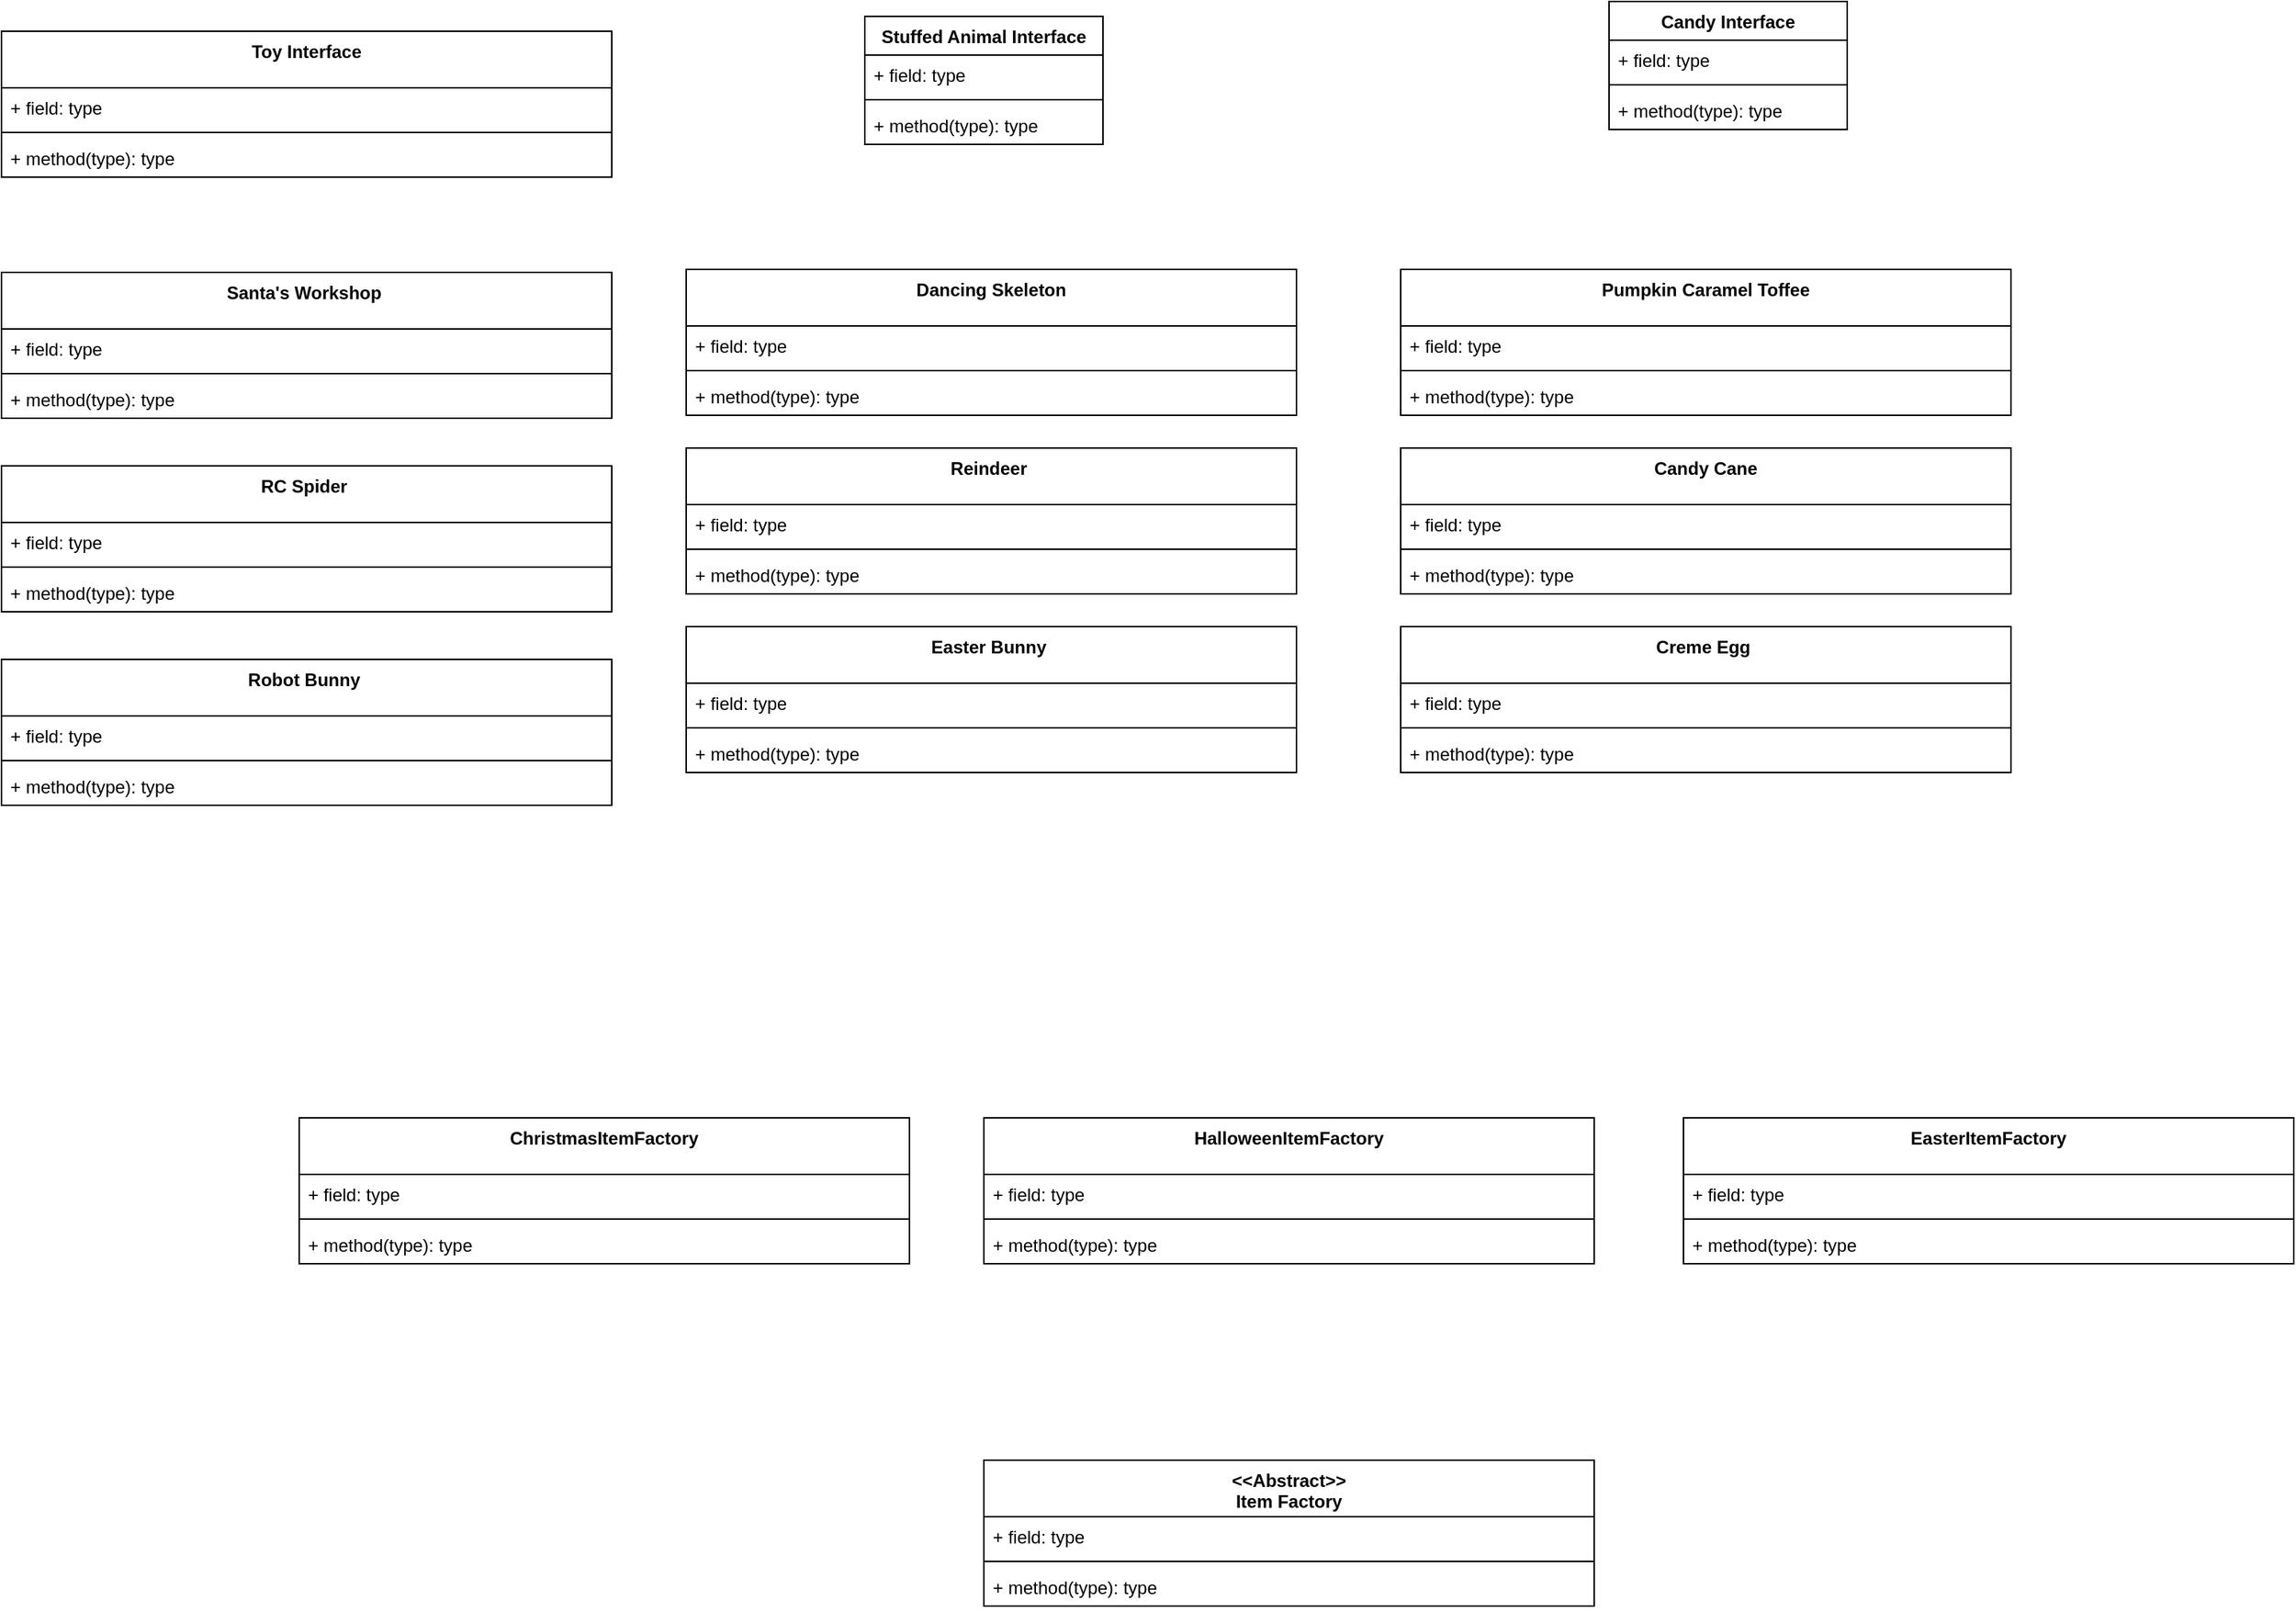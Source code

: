 <mxfile version="12.8.4"><diagram id="TefECViXgmcrna8e-M8M" name="Page-1"><mxGraphModel dx="960" dy="1074" grid="1" gridSize="10" guides="1" tooltips="1" connect="1" arrows="1" fold="1" page="1" pageScale="1" pageWidth="850" pageHeight="1100" math="0" shadow="0"><root><mxCell id="0"/><mxCell id="1" parent="0"/><mxCell id="UjAh9u83INAsxgip-BTx-1" value="Toy Interface" style="swimlane;fontStyle=1;align=center;verticalAlign=top;childLayout=stackLayout;horizontal=1;startSize=38;horizontalStack=0;resizeParent=1;resizeParentMax=0;resizeLast=0;collapsible=1;marginBottom=0;strokeColor=#000000;" vertex="1" parent="1"><mxGeometry x="20" y="230" width="410" height="98" as="geometry"/></mxCell><mxCell id="UjAh9u83INAsxgip-BTx-2" value="+ field: type" style="text;strokeColor=none;fillColor=none;align=left;verticalAlign=top;spacingLeft=4;spacingRight=4;overflow=hidden;rotatable=0;points=[[0,0.5],[1,0.5]];portConstraint=eastwest;" vertex="1" parent="UjAh9u83INAsxgip-BTx-1"><mxGeometry y="38" width="410" height="26" as="geometry"/></mxCell><mxCell id="UjAh9u83INAsxgip-BTx-3" value="" style="line;strokeWidth=1;fillColor=none;align=left;verticalAlign=middle;spacingTop=-1;spacingLeft=3;spacingRight=3;rotatable=0;labelPosition=right;points=[];portConstraint=eastwest;" vertex="1" parent="UjAh9u83INAsxgip-BTx-1"><mxGeometry y="64" width="410" height="8" as="geometry"/></mxCell><mxCell id="UjAh9u83INAsxgip-BTx-4" value="+ method(type): type" style="text;strokeColor=none;fillColor=none;align=left;verticalAlign=top;spacingLeft=4;spacingRight=4;overflow=hidden;rotatable=0;points=[[0,0.5],[1,0.5]];portConstraint=eastwest;" vertex="1" parent="UjAh9u83INAsxgip-BTx-1"><mxGeometry y="72" width="410" height="26" as="geometry"/></mxCell><mxCell id="UjAh9u83INAsxgip-BTx-5" value="Santa's Workshop " style="swimlane;fontStyle=1;align=center;verticalAlign=top;childLayout=stackLayout;horizontal=1;startSize=38;horizontalStack=0;resizeParent=1;resizeParentMax=0;resizeLast=0;collapsible=1;marginBottom=0;strokeColor=#000000;" vertex="1" parent="1"><mxGeometry x="20" y="392" width="410" height="98" as="geometry"/></mxCell><mxCell id="UjAh9u83INAsxgip-BTx-6" value="+ field: type" style="text;strokeColor=none;fillColor=none;align=left;verticalAlign=top;spacingLeft=4;spacingRight=4;overflow=hidden;rotatable=0;points=[[0,0.5],[1,0.5]];portConstraint=eastwest;" vertex="1" parent="UjAh9u83INAsxgip-BTx-5"><mxGeometry y="38" width="410" height="26" as="geometry"/></mxCell><mxCell id="UjAh9u83INAsxgip-BTx-7" value="" style="line;strokeWidth=1;fillColor=none;align=left;verticalAlign=middle;spacingTop=-1;spacingLeft=3;spacingRight=3;rotatable=0;labelPosition=right;points=[];portConstraint=eastwest;" vertex="1" parent="UjAh9u83INAsxgip-BTx-5"><mxGeometry y="64" width="410" height="8" as="geometry"/></mxCell><mxCell id="UjAh9u83INAsxgip-BTx-8" value="+ method(type): type" style="text;strokeColor=none;fillColor=none;align=left;verticalAlign=top;spacingLeft=4;spacingRight=4;overflow=hidden;rotatable=0;points=[[0,0.5],[1,0.5]];portConstraint=eastwest;" vertex="1" parent="UjAh9u83INAsxgip-BTx-5"><mxGeometry y="72" width="410" height="26" as="geometry"/></mxCell><mxCell id="UjAh9u83INAsxgip-BTx-9" value="RC Spider " style="swimlane;fontStyle=1;align=center;verticalAlign=top;childLayout=stackLayout;horizontal=1;startSize=38;horizontalStack=0;resizeParent=1;resizeParentMax=0;resizeLast=0;collapsible=1;marginBottom=0;strokeColor=#000000;" vertex="1" parent="1"><mxGeometry x="20" y="522" width="410" height="98" as="geometry"/></mxCell><mxCell id="UjAh9u83INAsxgip-BTx-10" value="+ field: type" style="text;strokeColor=none;fillColor=none;align=left;verticalAlign=top;spacingLeft=4;spacingRight=4;overflow=hidden;rotatable=0;points=[[0,0.5],[1,0.5]];portConstraint=eastwest;" vertex="1" parent="UjAh9u83INAsxgip-BTx-9"><mxGeometry y="38" width="410" height="26" as="geometry"/></mxCell><mxCell id="UjAh9u83INAsxgip-BTx-11" value="" style="line;strokeWidth=1;fillColor=none;align=left;verticalAlign=middle;spacingTop=-1;spacingLeft=3;spacingRight=3;rotatable=0;labelPosition=right;points=[];portConstraint=eastwest;" vertex="1" parent="UjAh9u83INAsxgip-BTx-9"><mxGeometry y="64" width="410" height="8" as="geometry"/></mxCell><mxCell id="UjAh9u83INAsxgip-BTx-12" value="+ method(type): type" style="text;strokeColor=none;fillColor=none;align=left;verticalAlign=top;spacingLeft=4;spacingRight=4;overflow=hidden;rotatable=0;points=[[0,0.5],[1,0.5]];portConstraint=eastwest;" vertex="1" parent="UjAh9u83INAsxgip-BTx-9"><mxGeometry y="72" width="410" height="26" as="geometry"/></mxCell><mxCell id="UjAh9u83INAsxgip-BTx-13" value="Robot Bunny " style="swimlane;fontStyle=1;align=center;verticalAlign=top;childLayout=stackLayout;horizontal=1;startSize=38;horizontalStack=0;resizeParent=1;resizeParentMax=0;resizeLast=0;collapsible=1;marginBottom=0;strokeColor=#000000;" vertex="1" parent="1"><mxGeometry x="20" y="652" width="410" height="98" as="geometry"/></mxCell><mxCell id="UjAh9u83INAsxgip-BTx-14" value="+ field: type" style="text;strokeColor=none;fillColor=none;align=left;verticalAlign=top;spacingLeft=4;spacingRight=4;overflow=hidden;rotatable=0;points=[[0,0.5],[1,0.5]];portConstraint=eastwest;" vertex="1" parent="UjAh9u83INAsxgip-BTx-13"><mxGeometry y="38" width="410" height="26" as="geometry"/></mxCell><mxCell id="UjAh9u83INAsxgip-BTx-15" value="" style="line;strokeWidth=1;fillColor=none;align=left;verticalAlign=middle;spacingTop=-1;spacingLeft=3;spacingRight=3;rotatable=0;labelPosition=right;points=[];portConstraint=eastwest;" vertex="1" parent="UjAh9u83INAsxgip-BTx-13"><mxGeometry y="64" width="410" height="8" as="geometry"/></mxCell><mxCell id="UjAh9u83INAsxgip-BTx-16" value="+ method(type): type" style="text;strokeColor=none;fillColor=none;align=left;verticalAlign=top;spacingLeft=4;spacingRight=4;overflow=hidden;rotatable=0;points=[[0,0.5],[1,0.5]];portConstraint=eastwest;" vertex="1" parent="UjAh9u83INAsxgip-BTx-13"><mxGeometry y="72" width="410" height="26" as="geometry"/></mxCell><mxCell id="UjAh9u83INAsxgip-BTx-17" value="Stuffed Animal Interface" style="swimlane;fontStyle=1;align=center;verticalAlign=top;childLayout=stackLayout;horizontal=1;startSize=26;horizontalStack=0;resizeParent=1;resizeParentMax=0;resizeLast=0;collapsible=1;marginBottom=0;strokeColor=#000000;" vertex="1" parent="1"><mxGeometry x="600" y="220" width="160" height="86" as="geometry"/></mxCell><mxCell id="UjAh9u83INAsxgip-BTx-18" value="+ field: type" style="text;strokeColor=none;fillColor=none;align=left;verticalAlign=top;spacingLeft=4;spacingRight=4;overflow=hidden;rotatable=0;points=[[0,0.5],[1,0.5]];portConstraint=eastwest;" vertex="1" parent="UjAh9u83INAsxgip-BTx-17"><mxGeometry y="26" width="160" height="26" as="geometry"/></mxCell><mxCell id="UjAh9u83INAsxgip-BTx-19" value="" style="line;strokeWidth=1;fillColor=none;align=left;verticalAlign=middle;spacingTop=-1;spacingLeft=3;spacingRight=3;rotatable=0;labelPosition=right;points=[];portConstraint=eastwest;" vertex="1" parent="UjAh9u83INAsxgip-BTx-17"><mxGeometry y="52" width="160" height="8" as="geometry"/></mxCell><mxCell id="UjAh9u83INAsxgip-BTx-20" value="+ method(type): type" style="text;strokeColor=none;fillColor=none;align=left;verticalAlign=top;spacingLeft=4;spacingRight=4;overflow=hidden;rotatable=0;points=[[0,0.5],[1,0.5]];portConstraint=eastwest;" vertex="1" parent="UjAh9u83INAsxgip-BTx-17"><mxGeometry y="60" width="160" height="26" as="geometry"/></mxCell><mxCell id="UjAh9u83INAsxgip-BTx-21" value="Dancing Skeleton" style="swimlane;fontStyle=1;align=center;verticalAlign=top;childLayout=stackLayout;horizontal=1;startSize=38;horizontalStack=0;resizeParent=1;resizeParentMax=0;resizeLast=0;collapsible=1;marginBottom=0;strokeColor=#000000;" vertex="1" parent="1"><mxGeometry x="480" y="390" width="410" height="98" as="geometry"/></mxCell><mxCell id="UjAh9u83INAsxgip-BTx-22" value="+ field: type" style="text;strokeColor=none;fillColor=none;align=left;verticalAlign=top;spacingLeft=4;spacingRight=4;overflow=hidden;rotatable=0;points=[[0,0.5],[1,0.5]];portConstraint=eastwest;" vertex="1" parent="UjAh9u83INAsxgip-BTx-21"><mxGeometry y="38" width="410" height="26" as="geometry"/></mxCell><mxCell id="UjAh9u83INAsxgip-BTx-23" value="" style="line;strokeWidth=1;fillColor=none;align=left;verticalAlign=middle;spacingTop=-1;spacingLeft=3;spacingRight=3;rotatable=0;labelPosition=right;points=[];portConstraint=eastwest;" vertex="1" parent="UjAh9u83INAsxgip-BTx-21"><mxGeometry y="64" width="410" height="8" as="geometry"/></mxCell><mxCell id="UjAh9u83INAsxgip-BTx-24" value="+ method(type): type" style="text;strokeColor=none;fillColor=none;align=left;verticalAlign=top;spacingLeft=4;spacingRight=4;overflow=hidden;rotatable=0;points=[[0,0.5],[1,0.5]];portConstraint=eastwest;" vertex="1" parent="UjAh9u83INAsxgip-BTx-21"><mxGeometry y="72" width="410" height="26" as="geometry"/></mxCell><mxCell id="UjAh9u83INAsxgip-BTx-25" value="Reindeer " style="swimlane;fontStyle=1;align=center;verticalAlign=top;childLayout=stackLayout;horizontal=1;startSize=38;horizontalStack=0;resizeParent=1;resizeParentMax=0;resizeLast=0;collapsible=1;marginBottom=0;strokeColor=#000000;" vertex="1" parent="1"><mxGeometry x="480" y="510" width="410" height="98" as="geometry"/></mxCell><mxCell id="UjAh9u83INAsxgip-BTx-26" value="+ field: type" style="text;strokeColor=none;fillColor=none;align=left;verticalAlign=top;spacingLeft=4;spacingRight=4;overflow=hidden;rotatable=0;points=[[0,0.5],[1,0.5]];portConstraint=eastwest;" vertex="1" parent="UjAh9u83INAsxgip-BTx-25"><mxGeometry y="38" width="410" height="26" as="geometry"/></mxCell><mxCell id="UjAh9u83INAsxgip-BTx-27" value="" style="line;strokeWidth=1;fillColor=none;align=left;verticalAlign=middle;spacingTop=-1;spacingLeft=3;spacingRight=3;rotatable=0;labelPosition=right;points=[];portConstraint=eastwest;" vertex="1" parent="UjAh9u83INAsxgip-BTx-25"><mxGeometry y="64" width="410" height="8" as="geometry"/></mxCell><mxCell id="UjAh9u83INAsxgip-BTx-28" value="+ method(type): type" style="text;strokeColor=none;fillColor=none;align=left;verticalAlign=top;spacingLeft=4;spacingRight=4;overflow=hidden;rotatable=0;points=[[0,0.5],[1,0.5]];portConstraint=eastwest;" vertex="1" parent="UjAh9u83INAsxgip-BTx-25"><mxGeometry y="72" width="410" height="26" as="geometry"/></mxCell><mxCell id="UjAh9u83INAsxgip-BTx-29" value="Easter Bunny &#10;" style="swimlane;fontStyle=1;align=center;verticalAlign=top;childLayout=stackLayout;horizontal=1;startSize=38;horizontalStack=0;resizeParent=1;resizeParentMax=0;resizeLast=0;collapsible=1;marginBottom=0;strokeColor=#000000;" vertex="1" parent="1"><mxGeometry x="480" y="630" width="410" height="98" as="geometry"/></mxCell><mxCell id="UjAh9u83INAsxgip-BTx-30" value="+ field: type" style="text;strokeColor=none;fillColor=none;align=left;verticalAlign=top;spacingLeft=4;spacingRight=4;overflow=hidden;rotatable=0;points=[[0,0.5],[1,0.5]];portConstraint=eastwest;" vertex="1" parent="UjAh9u83INAsxgip-BTx-29"><mxGeometry y="38" width="410" height="26" as="geometry"/></mxCell><mxCell id="UjAh9u83INAsxgip-BTx-31" value="" style="line;strokeWidth=1;fillColor=none;align=left;verticalAlign=middle;spacingTop=-1;spacingLeft=3;spacingRight=3;rotatable=0;labelPosition=right;points=[];portConstraint=eastwest;" vertex="1" parent="UjAh9u83INAsxgip-BTx-29"><mxGeometry y="64" width="410" height="8" as="geometry"/></mxCell><mxCell id="UjAh9u83INAsxgip-BTx-32" value="+ method(type): type" style="text;strokeColor=none;fillColor=none;align=left;verticalAlign=top;spacingLeft=4;spacingRight=4;overflow=hidden;rotatable=0;points=[[0,0.5],[1,0.5]];portConstraint=eastwest;" vertex="1" parent="UjAh9u83INAsxgip-BTx-29"><mxGeometry y="72" width="410" height="26" as="geometry"/></mxCell><mxCell id="UjAh9u83INAsxgip-BTx-33" value="Candy Interface" style="swimlane;fontStyle=1;align=center;verticalAlign=top;childLayout=stackLayout;horizontal=1;startSize=26;horizontalStack=0;resizeParent=1;resizeParentMax=0;resizeLast=0;collapsible=1;marginBottom=0;strokeColor=#000000;" vertex="1" parent="1"><mxGeometry x="1100" y="210" width="160" height="86" as="geometry"/></mxCell><mxCell id="UjAh9u83INAsxgip-BTx-34" value="+ field: type" style="text;strokeColor=none;fillColor=none;align=left;verticalAlign=top;spacingLeft=4;spacingRight=4;overflow=hidden;rotatable=0;points=[[0,0.5],[1,0.5]];portConstraint=eastwest;" vertex="1" parent="UjAh9u83INAsxgip-BTx-33"><mxGeometry y="26" width="160" height="26" as="geometry"/></mxCell><mxCell id="UjAh9u83INAsxgip-BTx-35" value="" style="line;strokeWidth=1;fillColor=none;align=left;verticalAlign=middle;spacingTop=-1;spacingLeft=3;spacingRight=3;rotatable=0;labelPosition=right;points=[];portConstraint=eastwest;" vertex="1" parent="UjAh9u83INAsxgip-BTx-33"><mxGeometry y="52" width="160" height="8" as="geometry"/></mxCell><mxCell id="UjAh9u83INAsxgip-BTx-36" value="+ method(type): type" style="text;strokeColor=none;fillColor=none;align=left;verticalAlign=top;spacingLeft=4;spacingRight=4;overflow=hidden;rotatable=0;points=[[0,0.5],[1,0.5]];portConstraint=eastwest;" vertex="1" parent="UjAh9u83INAsxgip-BTx-33"><mxGeometry y="60" width="160" height="26" as="geometry"/></mxCell><mxCell id="UjAh9u83INAsxgip-BTx-37" value="Pumpkin Caramel Toffee" style="swimlane;fontStyle=1;align=center;verticalAlign=top;childLayout=stackLayout;horizontal=1;startSize=38;horizontalStack=0;resizeParent=1;resizeParentMax=0;resizeLast=0;collapsible=1;marginBottom=0;strokeColor=#000000;" vertex="1" parent="1"><mxGeometry x="960" y="390" width="410" height="98" as="geometry"/></mxCell><mxCell id="UjAh9u83INAsxgip-BTx-38" value="+ field: type" style="text;strokeColor=none;fillColor=none;align=left;verticalAlign=top;spacingLeft=4;spacingRight=4;overflow=hidden;rotatable=0;points=[[0,0.5],[1,0.5]];portConstraint=eastwest;" vertex="1" parent="UjAh9u83INAsxgip-BTx-37"><mxGeometry y="38" width="410" height="26" as="geometry"/></mxCell><mxCell id="UjAh9u83INAsxgip-BTx-39" value="" style="line;strokeWidth=1;fillColor=none;align=left;verticalAlign=middle;spacingTop=-1;spacingLeft=3;spacingRight=3;rotatable=0;labelPosition=right;points=[];portConstraint=eastwest;" vertex="1" parent="UjAh9u83INAsxgip-BTx-37"><mxGeometry y="64" width="410" height="8" as="geometry"/></mxCell><mxCell id="UjAh9u83INAsxgip-BTx-40" value="+ method(type): type" style="text;strokeColor=none;fillColor=none;align=left;verticalAlign=top;spacingLeft=4;spacingRight=4;overflow=hidden;rotatable=0;points=[[0,0.5],[1,0.5]];portConstraint=eastwest;" vertex="1" parent="UjAh9u83INAsxgip-BTx-37"><mxGeometry y="72" width="410" height="26" as="geometry"/></mxCell><mxCell id="UjAh9u83INAsxgip-BTx-41" value="Candy Cane" style="swimlane;fontStyle=1;align=center;verticalAlign=top;childLayout=stackLayout;horizontal=1;startSize=38;horizontalStack=0;resizeParent=1;resizeParentMax=0;resizeLast=0;collapsible=1;marginBottom=0;strokeColor=#000000;" vertex="1" parent="1"><mxGeometry x="960" y="510" width="410" height="98" as="geometry"/></mxCell><mxCell id="UjAh9u83INAsxgip-BTx-42" value="+ field: type" style="text;strokeColor=none;fillColor=none;align=left;verticalAlign=top;spacingLeft=4;spacingRight=4;overflow=hidden;rotatable=0;points=[[0,0.5],[1,0.5]];portConstraint=eastwest;" vertex="1" parent="UjAh9u83INAsxgip-BTx-41"><mxGeometry y="38" width="410" height="26" as="geometry"/></mxCell><mxCell id="UjAh9u83INAsxgip-BTx-43" value="" style="line;strokeWidth=1;fillColor=none;align=left;verticalAlign=middle;spacingTop=-1;spacingLeft=3;spacingRight=3;rotatable=0;labelPosition=right;points=[];portConstraint=eastwest;" vertex="1" parent="UjAh9u83INAsxgip-BTx-41"><mxGeometry y="64" width="410" height="8" as="geometry"/></mxCell><mxCell id="UjAh9u83INAsxgip-BTx-44" value="+ method(type): type" style="text;strokeColor=none;fillColor=none;align=left;verticalAlign=top;spacingLeft=4;spacingRight=4;overflow=hidden;rotatable=0;points=[[0,0.5],[1,0.5]];portConstraint=eastwest;" vertex="1" parent="UjAh9u83INAsxgip-BTx-41"><mxGeometry y="72" width="410" height="26" as="geometry"/></mxCell><mxCell id="UjAh9u83INAsxgip-BTx-45" value="Creme Egg &#10;" style="swimlane;fontStyle=1;align=center;verticalAlign=top;childLayout=stackLayout;horizontal=1;startSize=38;horizontalStack=0;resizeParent=1;resizeParentMax=0;resizeLast=0;collapsible=1;marginBottom=0;strokeColor=#000000;" vertex="1" parent="1"><mxGeometry x="960" y="630" width="410" height="98" as="geometry"/></mxCell><mxCell id="UjAh9u83INAsxgip-BTx-46" value="+ field: type" style="text;strokeColor=none;fillColor=none;align=left;verticalAlign=top;spacingLeft=4;spacingRight=4;overflow=hidden;rotatable=0;points=[[0,0.5],[1,0.5]];portConstraint=eastwest;" vertex="1" parent="UjAh9u83INAsxgip-BTx-45"><mxGeometry y="38" width="410" height="26" as="geometry"/></mxCell><mxCell id="UjAh9u83INAsxgip-BTx-47" value="" style="line;strokeWidth=1;fillColor=none;align=left;verticalAlign=middle;spacingTop=-1;spacingLeft=3;spacingRight=3;rotatable=0;labelPosition=right;points=[];portConstraint=eastwest;" vertex="1" parent="UjAh9u83INAsxgip-BTx-45"><mxGeometry y="64" width="410" height="8" as="geometry"/></mxCell><mxCell id="UjAh9u83INAsxgip-BTx-48" value="+ method(type): type" style="text;strokeColor=none;fillColor=none;align=left;verticalAlign=top;spacingLeft=4;spacingRight=4;overflow=hidden;rotatable=0;points=[[0,0.5],[1,0.5]];portConstraint=eastwest;" vertex="1" parent="UjAh9u83INAsxgip-BTx-45"><mxGeometry y="72" width="410" height="26" as="geometry"/></mxCell><mxCell id="UjAh9u83INAsxgip-BTx-49" value="&lt;&lt;Abstract&gt;&gt;&#10;Item Factory" style="swimlane;fontStyle=1;align=center;verticalAlign=top;childLayout=stackLayout;horizontal=1;startSize=38;horizontalStack=0;resizeParent=1;resizeParentMax=0;resizeLast=0;collapsible=1;marginBottom=0;strokeColor=#000000;" vertex="1" parent="1"><mxGeometry x="680" y="1190" width="410" height="98" as="geometry"/></mxCell><mxCell id="UjAh9u83INAsxgip-BTx-50" value="+ field: type" style="text;strokeColor=none;fillColor=none;align=left;verticalAlign=top;spacingLeft=4;spacingRight=4;overflow=hidden;rotatable=0;points=[[0,0.5],[1,0.5]];portConstraint=eastwest;" vertex="1" parent="UjAh9u83INAsxgip-BTx-49"><mxGeometry y="38" width="410" height="26" as="geometry"/></mxCell><mxCell id="UjAh9u83INAsxgip-BTx-51" value="" style="line;strokeWidth=1;fillColor=none;align=left;verticalAlign=middle;spacingTop=-1;spacingLeft=3;spacingRight=3;rotatable=0;labelPosition=right;points=[];portConstraint=eastwest;" vertex="1" parent="UjAh9u83INAsxgip-BTx-49"><mxGeometry y="64" width="410" height="8" as="geometry"/></mxCell><mxCell id="UjAh9u83INAsxgip-BTx-52" value="+ method(type): type" style="text;strokeColor=none;fillColor=none;align=left;verticalAlign=top;spacingLeft=4;spacingRight=4;overflow=hidden;rotatable=0;points=[[0,0.5],[1,0.5]];portConstraint=eastwest;" vertex="1" parent="UjAh9u83INAsxgip-BTx-49"><mxGeometry y="72" width="410" height="26" as="geometry"/></mxCell><mxCell id="UjAh9u83INAsxgip-BTx-53" value="ChristmasItemFactory" style="swimlane;fontStyle=1;align=center;verticalAlign=top;childLayout=stackLayout;horizontal=1;startSize=38;horizontalStack=0;resizeParent=1;resizeParentMax=0;resizeLast=0;collapsible=1;marginBottom=0;strokeColor=#000000;" vertex="1" parent="1"><mxGeometry x="220" y="960" width="410" height="98" as="geometry"/></mxCell><mxCell id="UjAh9u83INAsxgip-BTx-54" value="+ field: type" style="text;strokeColor=none;fillColor=none;align=left;verticalAlign=top;spacingLeft=4;spacingRight=4;overflow=hidden;rotatable=0;points=[[0,0.5],[1,0.5]];portConstraint=eastwest;" vertex="1" parent="UjAh9u83INAsxgip-BTx-53"><mxGeometry y="38" width="410" height="26" as="geometry"/></mxCell><mxCell id="UjAh9u83INAsxgip-BTx-55" value="" style="line;strokeWidth=1;fillColor=none;align=left;verticalAlign=middle;spacingTop=-1;spacingLeft=3;spacingRight=3;rotatable=0;labelPosition=right;points=[];portConstraint=eastwest;" vertex="1" parent="UjAh9u83INAsxgip-BTx-53"><mxGeometry y="64" width="410" height="8" as="geometry"/></mxCell><mxCell id="UjAh9u83INAsxgip-BTx-56" value="+ method(type): type" style="text;strokeColor=none;fillColor=none;align=left;verticalAlign=top;spacingLeft=4;spacingRight=4;overflow=hidden;rotatable=0;points=[[0,0.5],[1,0.5]];portConstraint=eastwest;" vertex="1" parent="UjAh9u83INAsxgip-BTx-53"><mxGeometry y="72" width="410" height="26" as="geometry"/></mxCell><mxCell id="UjAh9u83INAsxgip-BTx-57" value="HalloweenItemFactory" style="swimlane;fontStyle=1;align=center;verticalAlign=top;childLayout=stackLayout;horizontal=1;startSize=38;horizontalStack=0;resizeParent=1;resizeParentMax=0;resizeLast=0;collapsible=1;marginBottom=0;strokeColor=#000000;" vertex="1" parent="1"><mxGeometry x="680" y="960" width="410" height="98" as="geometry"/></mxCell><mxCell id="UjAh9u83INAsxgip-BTx-58" value="+ field: type" style="text;strokeColor=none;fillColor=none;align=left;verticalAlign=top;spacingLeft=4;spacingRight=4;overflow=hidden;rotatable=0;points=[[0,0.5],[1,0.5]];portConstraint=eastwest;" vertex="1" parent="UjAh9u83INAsxgip-BTx-57"><mxGeometry y="38" width="410" height="26" as="geometry"/></mxCell><mxCell id="UjAh9u83INAsxgip-BTx-59" value="" style="line;strokeWidth=1;fillColor=none;align=left;verticalAlign=middle;spacingTop=-1;spacingLeft=3;spacingRight=3;rotatable=0;labelPosition=right;points=[];portConstraint=eastwest;" vertex="1" parent="UjAh9u83INAsxgip-BTx-57"><mxGeometry y="64" width="410" height="8" as="geometry"/></mxCell><mxCell id="UjAh9u83INAsxgip-BTx-60" value="+ method(type): type" style="text;strokeColor=none;fillColor=none;align=left;verticalAlign=top;spacingLeft=4;spacingRight=4;overflow=hidden;rotatable=0;points=[[0,0.5],[1,0.5]];portConstraint=eastwest;" vertex="1" parent="UjAh9u83INAsxgip-BTx-57"><mxGeometry y="72" width="410" height="26" as="geometry"/></mxCell><mxCell id="UjAh9u83INAsxgip-BTx-61" value="EasterItemFactory" style="swimlane;fontStyle=1;align=center;verticalAlign=top;childLayout=stackLayout;horizontal=1;startSize=38;horizontalStack=0;resizeParent=1;resizeParentMax=0;resizeLast=0;collapsible=1;marginBottom=0;strokeColor=#000000;" vertex="1" parent="1"><mxGeometry x="1150" y="960" width="410" height="98" as="geometry"/></mxCell><mxCell id="UjAh9u83INAsxgip-BTx-62" value="+ field: type" style="text;strokeColor=none;fillColor=none;align=left;verticalAlign=top;spacingLeft=4;spacingRight=4;overflow=hidden;rotatable=0;points=[[0,0.5],[1,0.5]];portConstraint=eastwest;" vertex="1" parent="UjAh9u83INAsxgip-BTx-61"><mxGeometry y="38" width="410" height="26" as="geometry"/></mxCell><mxCell id="UjAh9u83INAsxgip-BTx-63" value="" style="line;strokeWidth=1;fillColor=none;align=left;verticalAlign=middle;spacingTop=-1;spacingLeft=3;spacingRight=3;rotatable=0;labelPosition=right;points=[];portConstraint=eastwest;" vertex="1" parent="UjAh9u83INAsxgip-BTx-61"><mxGeometry y="64" width="410" height="8" as="geometry"/></mxCell><mxCell id="UjAh9u83INAsxgip-BTx-64" value="+ method(type): type" style="text;strokeColor=none;fillColor=none;align=left;verticalAlign=top;spacingLeft=4;spacingRight=4;overflow=hidden;rotatable=0;points=[[0,0.5],[1,0.5]];portConstraint=eastwest;" vertex="1" parent="UjAh9u83INAsxgip-BTx-61"><mxGeometry y="72" width="410" height="26" as="geometry"/></mxCell></root></mxGraphModel></diagram></mxfile>